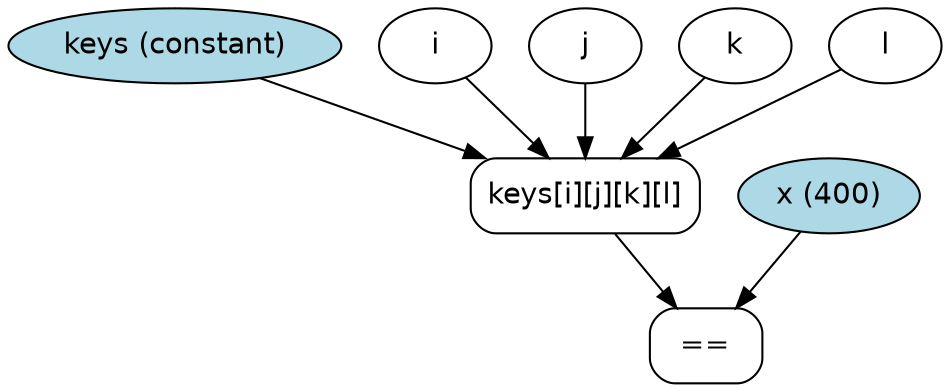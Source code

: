 digraph condition_DFG {
    node [shape=box, style=rounded, fontname="Helvetica"];
    keys_array [label="keys (constant)", shape=ellipse, fillcolor=lightblue, style=filled];
    x_param [label="x (400)", shape=ellipse, fillcolor=lightblue, style=filled];
    i_var [label="i", shape=ellipse];
    j_var [label="j", shape=ellipse];
    k_var [label="k", shape=ellipse];
    l_var [label="l", shape=ellipse];
    array_access [label="keys[i][j][k][l]"];
    eq_condition [label="=="];

    keys_array -> array_access;
    i_var -> array_access;
    j_var -> array_access;
    k_var -> array_access;
    l_var -> array_access;
    array_access -> eq_condition;
    x_param -> eq_condition;
}